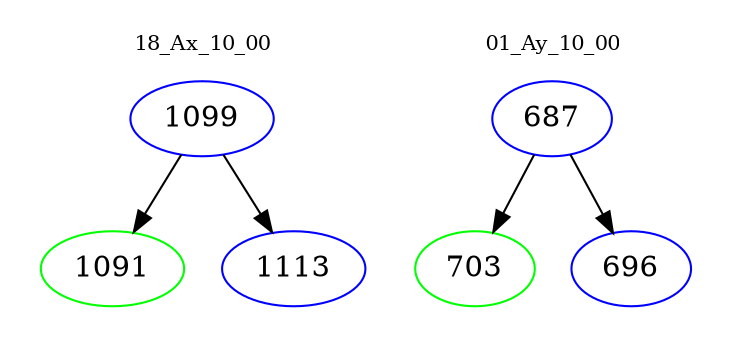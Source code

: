 digraph{
subgraph cluster_0 {
color = white
label = "18_Ax_10_00";
fontsize=10;
T0_1099 [label="1099", color="blue"]
T0_1099 -> T0_1091 [color="black"]
T0_1091 [label="1091", color="green"]
T0_1099 -> T0_1113 [color="black"]
T0_1113 [label="1113", color="blue"]
}
subgraph cluster_1 {
color = white
label = "01_Ay_10_00";
fontsize=10;
T1_687 [label="687", color="blue"]
T1_687 -> T1_703 [color="black"]
T1_703 [label="703", color="green"]
T1_687 -> T1_696 [color="black"]
T1_696 [label="696", color="blue"]
}
}
